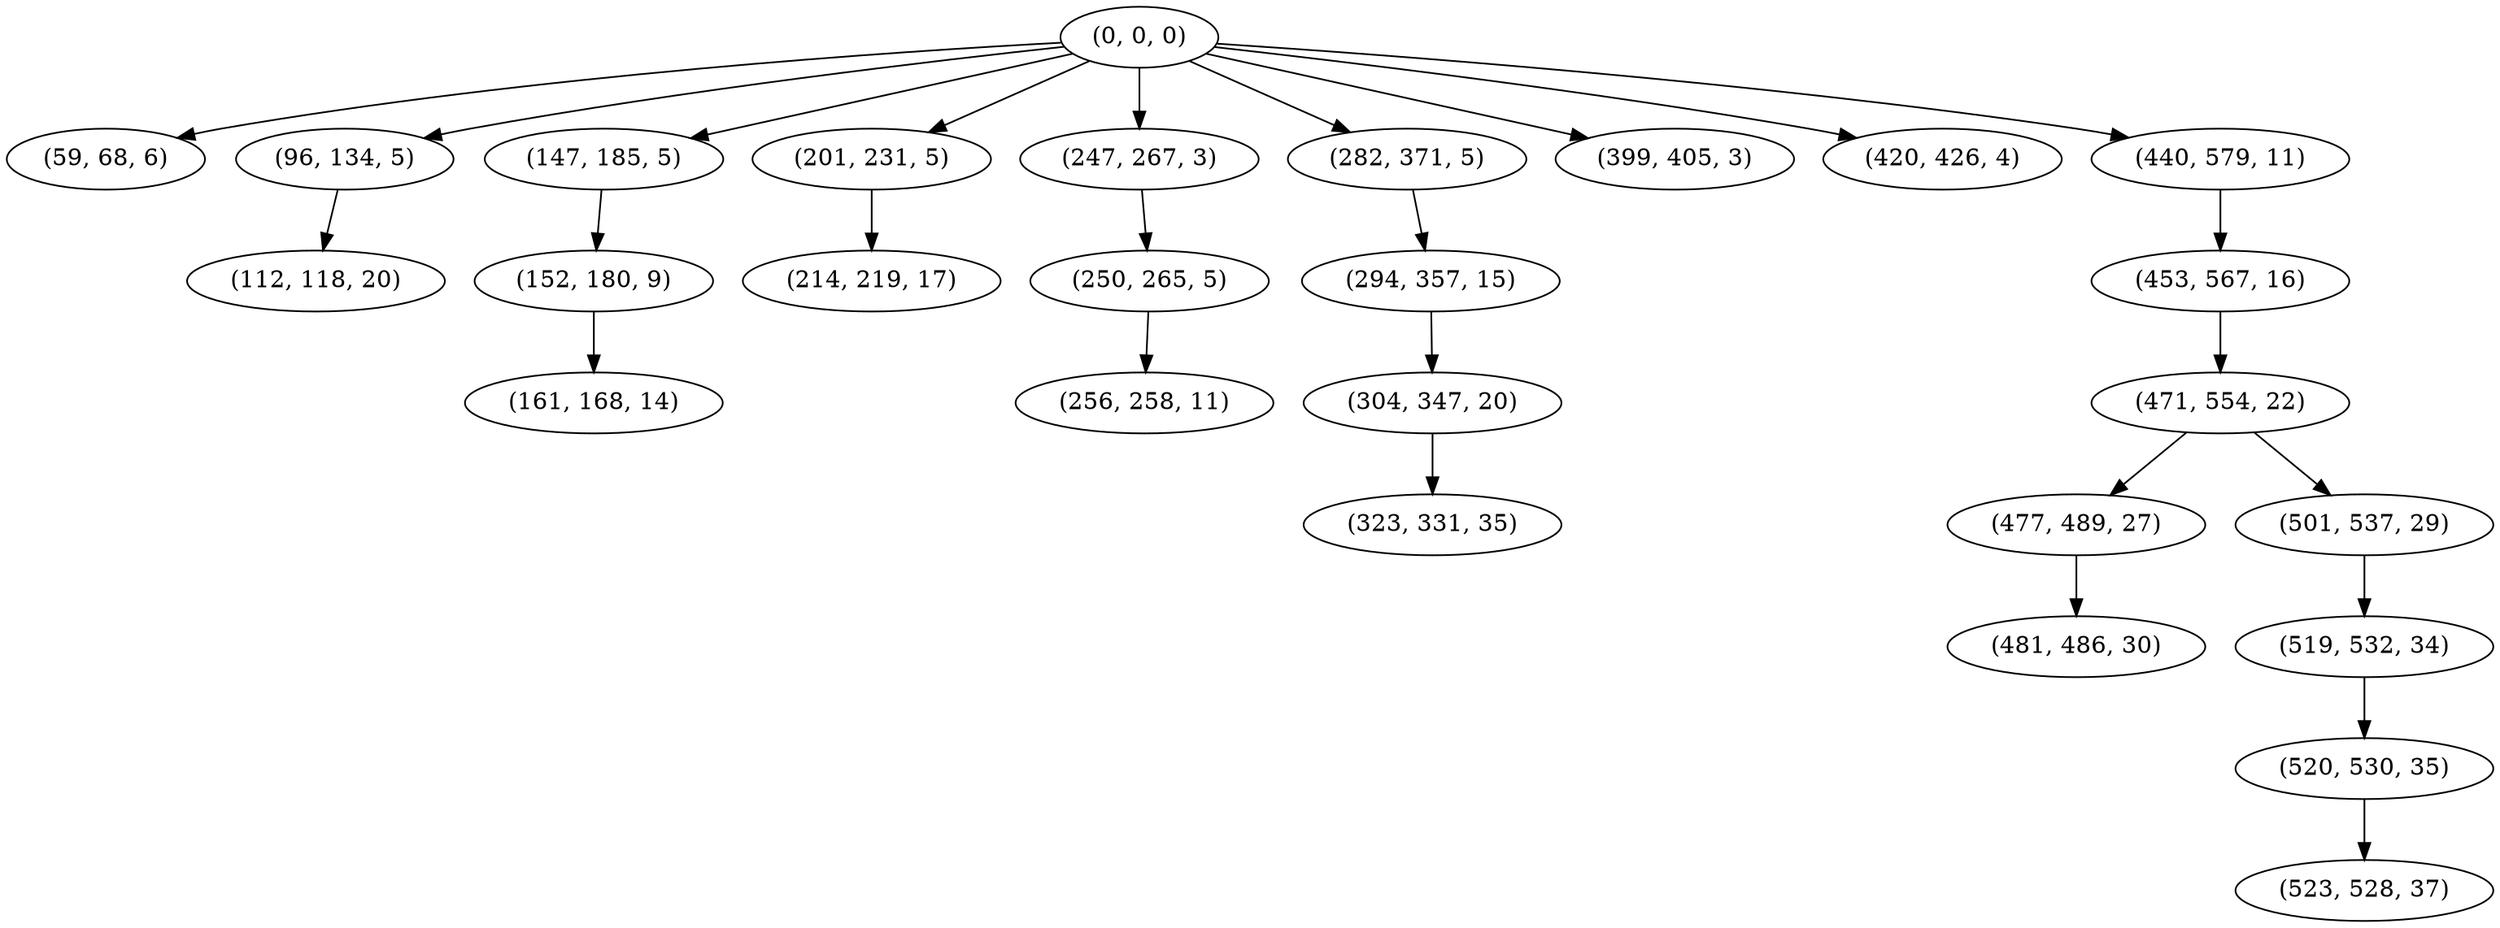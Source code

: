 digraph tree {
    "(0, 0, 0)";
    "(59, 68, 6)";
    "(96, 134, 5)";
    "(112, 118, 20)";
    "(147, 185, 5)";
    "(152, 180, 9)";
    "(161, 168, 14)";
    "(201, 231, 5)";
    "(214, 219, 17)";
    "(247, 267, 3)";
    "(250, 265, 5)";
    "(256, 258, 11)";
    "(282, 371, 5)";
    "(294, 357, 15)";
    "(304, 347, 20)";
    "(323, 331, 35)";
    "(399, 405, 3)";
    "(420, 426, 4)";
    "(440, 579, 11)";
    "(453, 567, 16)";
    "(471, 554, 22)";
    "(477, 489, 27)";
    "(481, 486, 30)";
    "(501, 537, 29)";
    "(519, 532, 34)";
    "(520, 530, 35)";
    "(523, 528, 37)";
    "(0, 0, 0)" -> "(59, 68, 6)";
    "(0, 0, 0)" -> "(96, 134, 5)";
    "(0, 0, 0)" -> "(147, 185, 5)";
    "(0, 0, 0)" -> "(201, 231, 5)";
    "(0, 0, 0)" -> "(247, 267, 3)";
    "(0, 0, 0)" -> "(282, 371, 5)";
    "(0, 0, 0)" -> "(399, 405, 3)";
    "(0, 0, 0)" -> "(420, 426, 4)";
    "(0, 0, 0)" -> "(440, 579, 11)";
    "(96, 134, 5)" -> "(112, 118, 20)";
    "(147, 185, 5)" -> "(152, 180, 9)";
    "(152, 180, 9)" -> "(161, 168, 14)";
    "(201, 231, 5)" -> "(214, 219, 17)";
    "(247, 267, 3)" -> "(250, 265, 5)";
    "(250, 265, 5)" -> "(256, 258, 11)";
    "(282, 371, 5)" -> "(294, 357, 15)";
    "(294, 357, 15)" -> "(304, 347, 20)";
    "(304, 347, 20)" -> "(323, 331, 35)";
    "(440, 579, 11)" -> "(453, 567, 16)";
    "(453, 567, 16)" -> "(471, 554, 22)";
    "(471, 554, 22)" -> "(477, 489, 27)";
    "(471, 554, 22)" -> "(501, 537, 29)";
    "(477, 489, 27)" -> "(481, 486, 30)";
    "(501, 537, 29)" -> "(519, 532, 34)";
    "(519, 532, 34)" -> "(520, 530, 35)";
    "(520, 530, 35)" -> "(523, 528, 37)";
}
